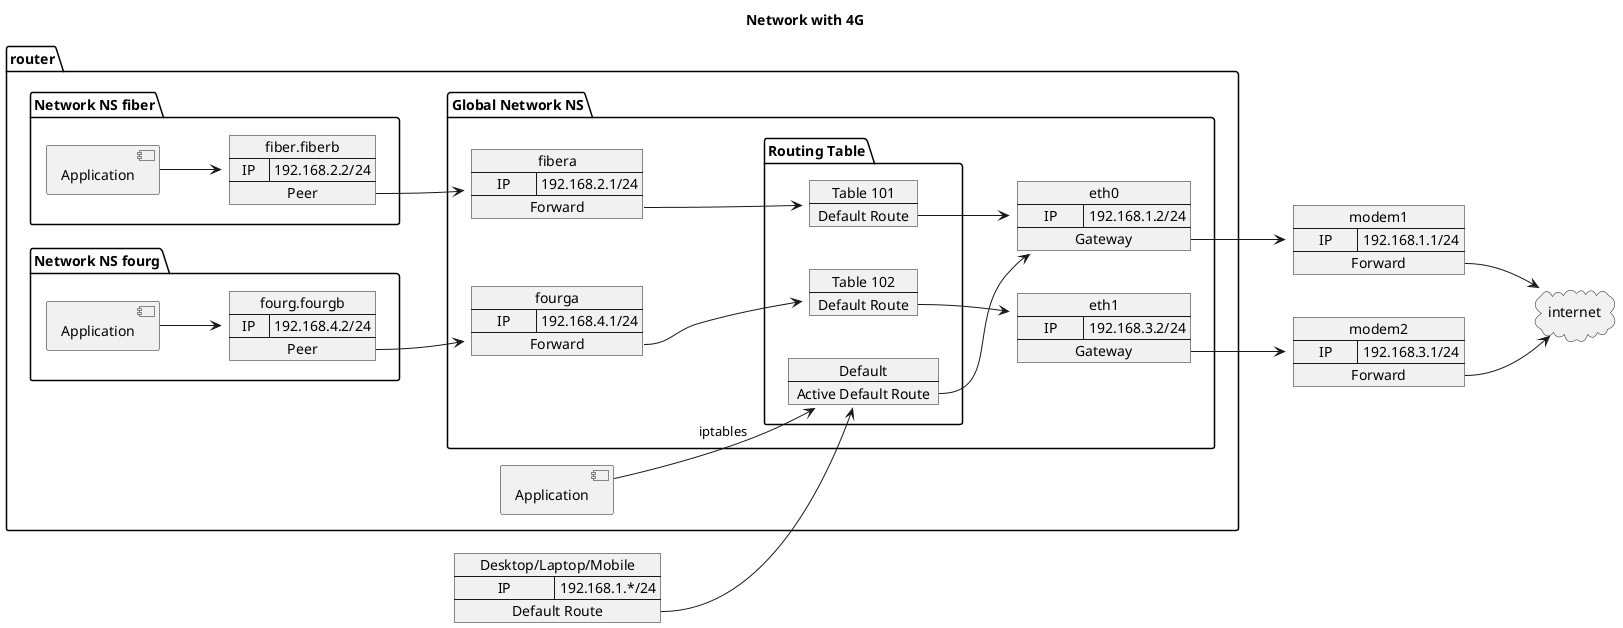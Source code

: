 @startuml
left to right direction
' Horizontal lines: -->, <--, <-->
' Vertical lines: ->, <-, <->
title Network with 4G

cloud internet

map modem1 {
  IP => 192.168.1.1/24
  Forward *--> internet
}

map modem2 {
  IP => 192.168.3.1/24
  Forward *--> internet
}


folder router {
  component "Application" as cmd

  folder "Global Network NS" {
    map eth0 {
        IP => 192.168.1.2/24
        Gateway *--> modem1
    }
    map eth1 {
        IP => 192.168.3.2/24
        Gateway *--> modem2
    }
    folder "Routing Table" {
      Map "Default" as rt {
        Active Default Route *--> eth0
      }
      Map "Table 101" as rt101 {
        Default Route *--> eth0
      }
      Map "Table 102" as rt102 {
        Default Route *--> eth1
      }
    }
    map fibera {
        IP => 192.168.2.1/24
        Forward *--> rt101
    }
    map fourga {
        IP => 192.168.4.1/24
        Forward *--> rt102
    }
  }
  folder "Network NS fiber" as fiber {
    component "Application" as cmdfiber
  
    map fiber.fiberb {
        IP => 192.168.2.2/24
        Peer *--> fibera
    }
  }
  folder "Network NS fourg" as fourg {
    component "Application" as cmdfourg

    map fourg.fourgb {
        IP => 192.168.4.2/24
        Peer *--> fourga
    }
  }
}

Map "Desktop/Laptop/Mobile" as d {
  IP => 192.168.1.*/24
  Default Route *--> rt
}

cmd --> rt : iptables
cmdfiber --> fiber.fiberb
cmdfourg --> fourg.fourgb

@enduml